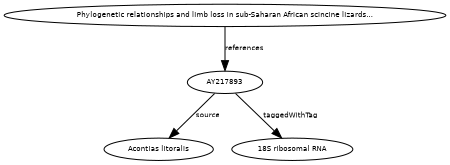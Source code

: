 digraph G {
size="3,3";
node [fontsize=7, fontname="Helvetica"];
edge [fontsize=7, fontname="Helvetica"];
node0 [label="AY217893", width=0.27433100247,height=0.27433100247];
node1 [label="Phylogenetic relationships and limb loss in sub-Saharan African scincine lizards...", width=0.27433100247,height=0.27433100247];
node2 [label="Acontias litoralis", width=0.27433100247,height=0.27433100247];
node3 [label="18S ribosomal RNA", width=0.27433100247,height=0.27433100247];
node1 -> node0 [label="references"];
node0 -> node2 [label="source"];
node0 -> node3 [label="taggedWithTag"];
}


